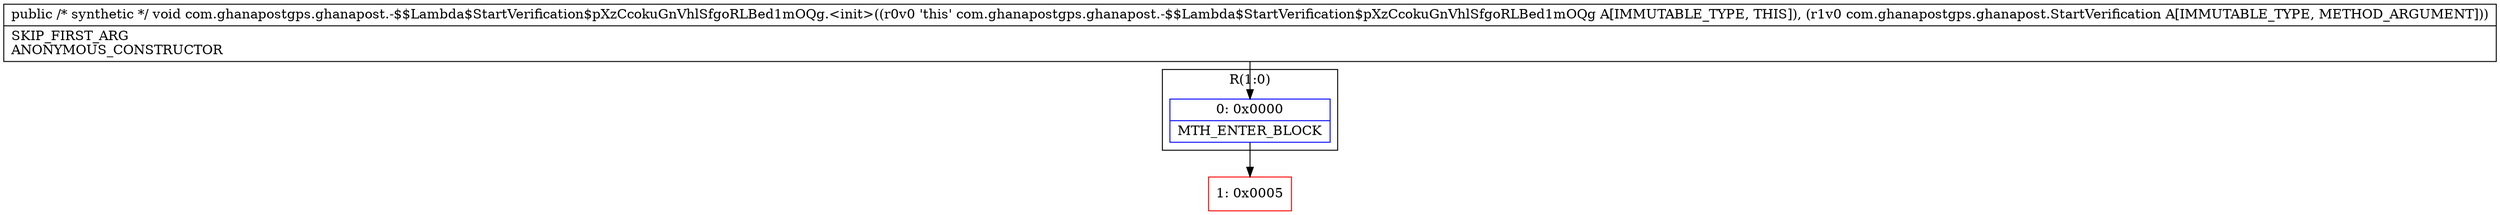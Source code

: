digraph "CFG forcom.ghanapostgps.ghanapost.\-$$Lambda$StartVerification$pXzCcokuGnVhlSfgoRLBed1mOQg.\<init\>(Lcom\/ghanapostgps\/ghanapost\/StartVerification;)V" {
subgraph cluster_Region_1453305463 {
label = "R(1:0)";
node [shape=record,color=blue];
Node_0 [shape=record,label="{0\:\ 0x0000|MTH_ENTER_BLOCK\l}"];
}
Node_1 [shape=record,color=red,label="{1\:\ 0x0005}"];
MethodNode[shape=record,label="{public \/* synthetic *\/ void com.ghanapostgps.ghanapost.\-$$Lambda$StartVerification$pXzCcokuGnVhlSfgoRLBed1mOQg.\<init\>((r0v0 'this' com.ghanapostgps.ghanapost.\-$$Lambda$StartVerification$pXzCcokuGnVhlSfgoRLBed1mOQg A[IMMUTABLE_TYPE, THIS]), (r1v0 com.ghanapostgps.ghanapost.StartVerification A[IMMUTABLE_TYPE, METHOD_ARGUMENT]))  | SKIP_FIRST_ARG\lANONYMOUS_CONSTRUCTOR\l}"];
MethodNode -> Node_0;
Node_0 -> Node_1;
}

